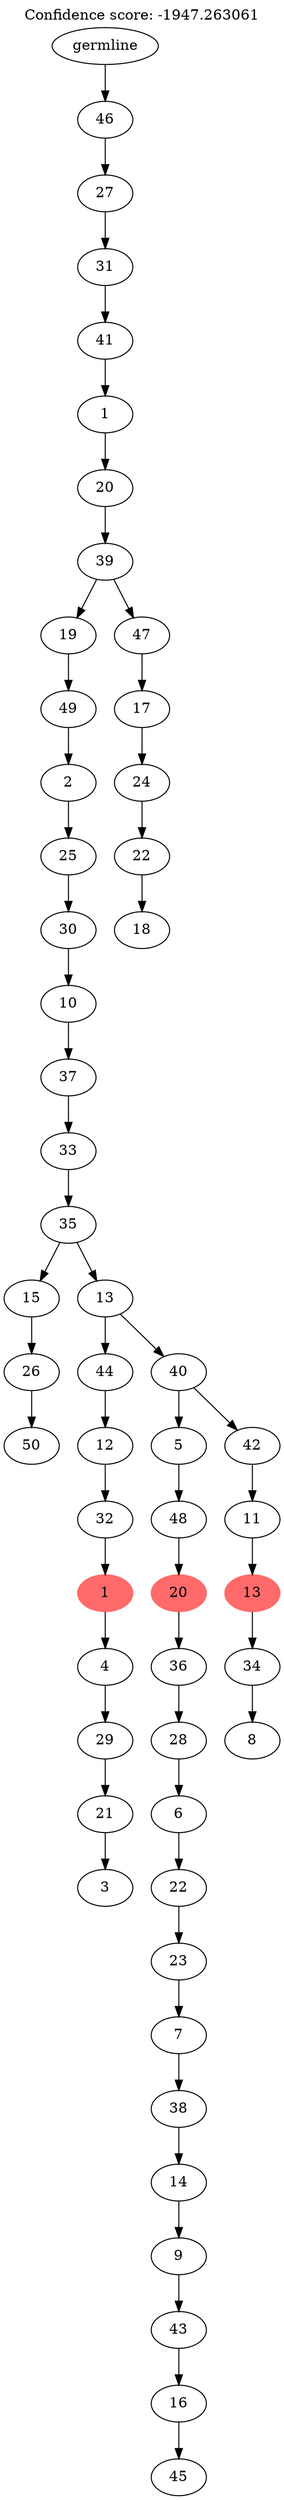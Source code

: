 digraph g {
	"53" -> "54";
	"54" [label="50"];
	"52" -> "53";
	"53" [label="26"];
	"50" -> "51";
	"51" [label="3"];
	"49" -> "50";
	"50" [label="21"];
	"48" -> "49";
	"49" [label="29"];
	"47" -> "48";
	"48" [label="4"];
	"46" -> "47";
	"47" [color=indianred1, style=filled, label="1"];
	"45" -> "46";
	"46" [label="32"];
	"44" -> "45";
	"45" [label="12"];
	"42" -> "43";
	"43" [label="45"];
	"41" -> "42";
	"42" [label="16"];
	"40" -> "41";
	"41" [label="43"];
	"39" -> "40";
	"40" [label="9"];
	"38" -> "39";
	"39" [label="14"];
	"37" -> "38";
	"38" [label="38"];
	"36" -> "37";
	"37" [label="7"];
	"35" -> "36";
	"36" [label="23"];
	"34" -> "35";
	"35" [label="22"];
	"33" -> "34";
	"34" [label="6"];
	"32" -> "33";
	"33" [label="28"];
	"31" -> "32";
	"32" [label="36"];
	"30" -> "31";
	"31" [color=indianred1, style=filled, label="20"];
	"29" -> "30";
	"30" [label="48"];
	"27" -> "28";
	"28" [label="8"];
	"26" -> "27";
	"27" [label="34"];
	"25" -> "26";
	"26" [color=indianred1, style=filled, label="13"];
	"24" -> "25";
	"25" [label="11"];
	"23" -> "24";
	"24" [label="42"];
	"23" -> "29";
	"29" [label="5"];
	"22" -> "23";
	"23" [label="40"];
	"22" -> "44";
	"44" [label="44"];
	"21" -> "22";
	"22" [label="13"];
	"21" -> "52";
	"52" [label="15"];
	"20" -> "21";
	"21" [label="35"];
	"19" -> "20";
	"20" [label="33"];
	"18" -> "19";
	"19" [label="37"];
	"17" -> "18";
	"18" [label="10"];
	"16" -> "17";
	"17" [label="30"];
	"15" -> "16";
	"16" [label="25"];
	"14" -> "15";
	"15" [label="2"];
	"13" -> "14";
	"14" [label="49"];
	"11" -> "12";
	"12" [label="18"];
	"10" -> "11";
	"11" [label="22"];
	"9" -> "10";
	"10" [label="24"];
	"8" -> "9";
	"9" [label="17"];
	"7" -> "8";
	"8" [label="47"];
	"7" -> "13";
	"13" [label="19"];
	"6" -> "7";
	"7" [label="39"];
	"5" -> "6";
	"6" [label="20"];
	"4" -> "5";
	"5" [label="1"];
	"3" -> "4";
	"4" [label="41"];
	"2" -> "3";
	"3" [label="31"];
	"1" -> "2";
	"2" [label="27"];
	"0" -> "1";
	"1" [label="46"];
	"0" [label="germline"];
	labelloc="t";
	label="Confidence score: -1947.263061";
}
